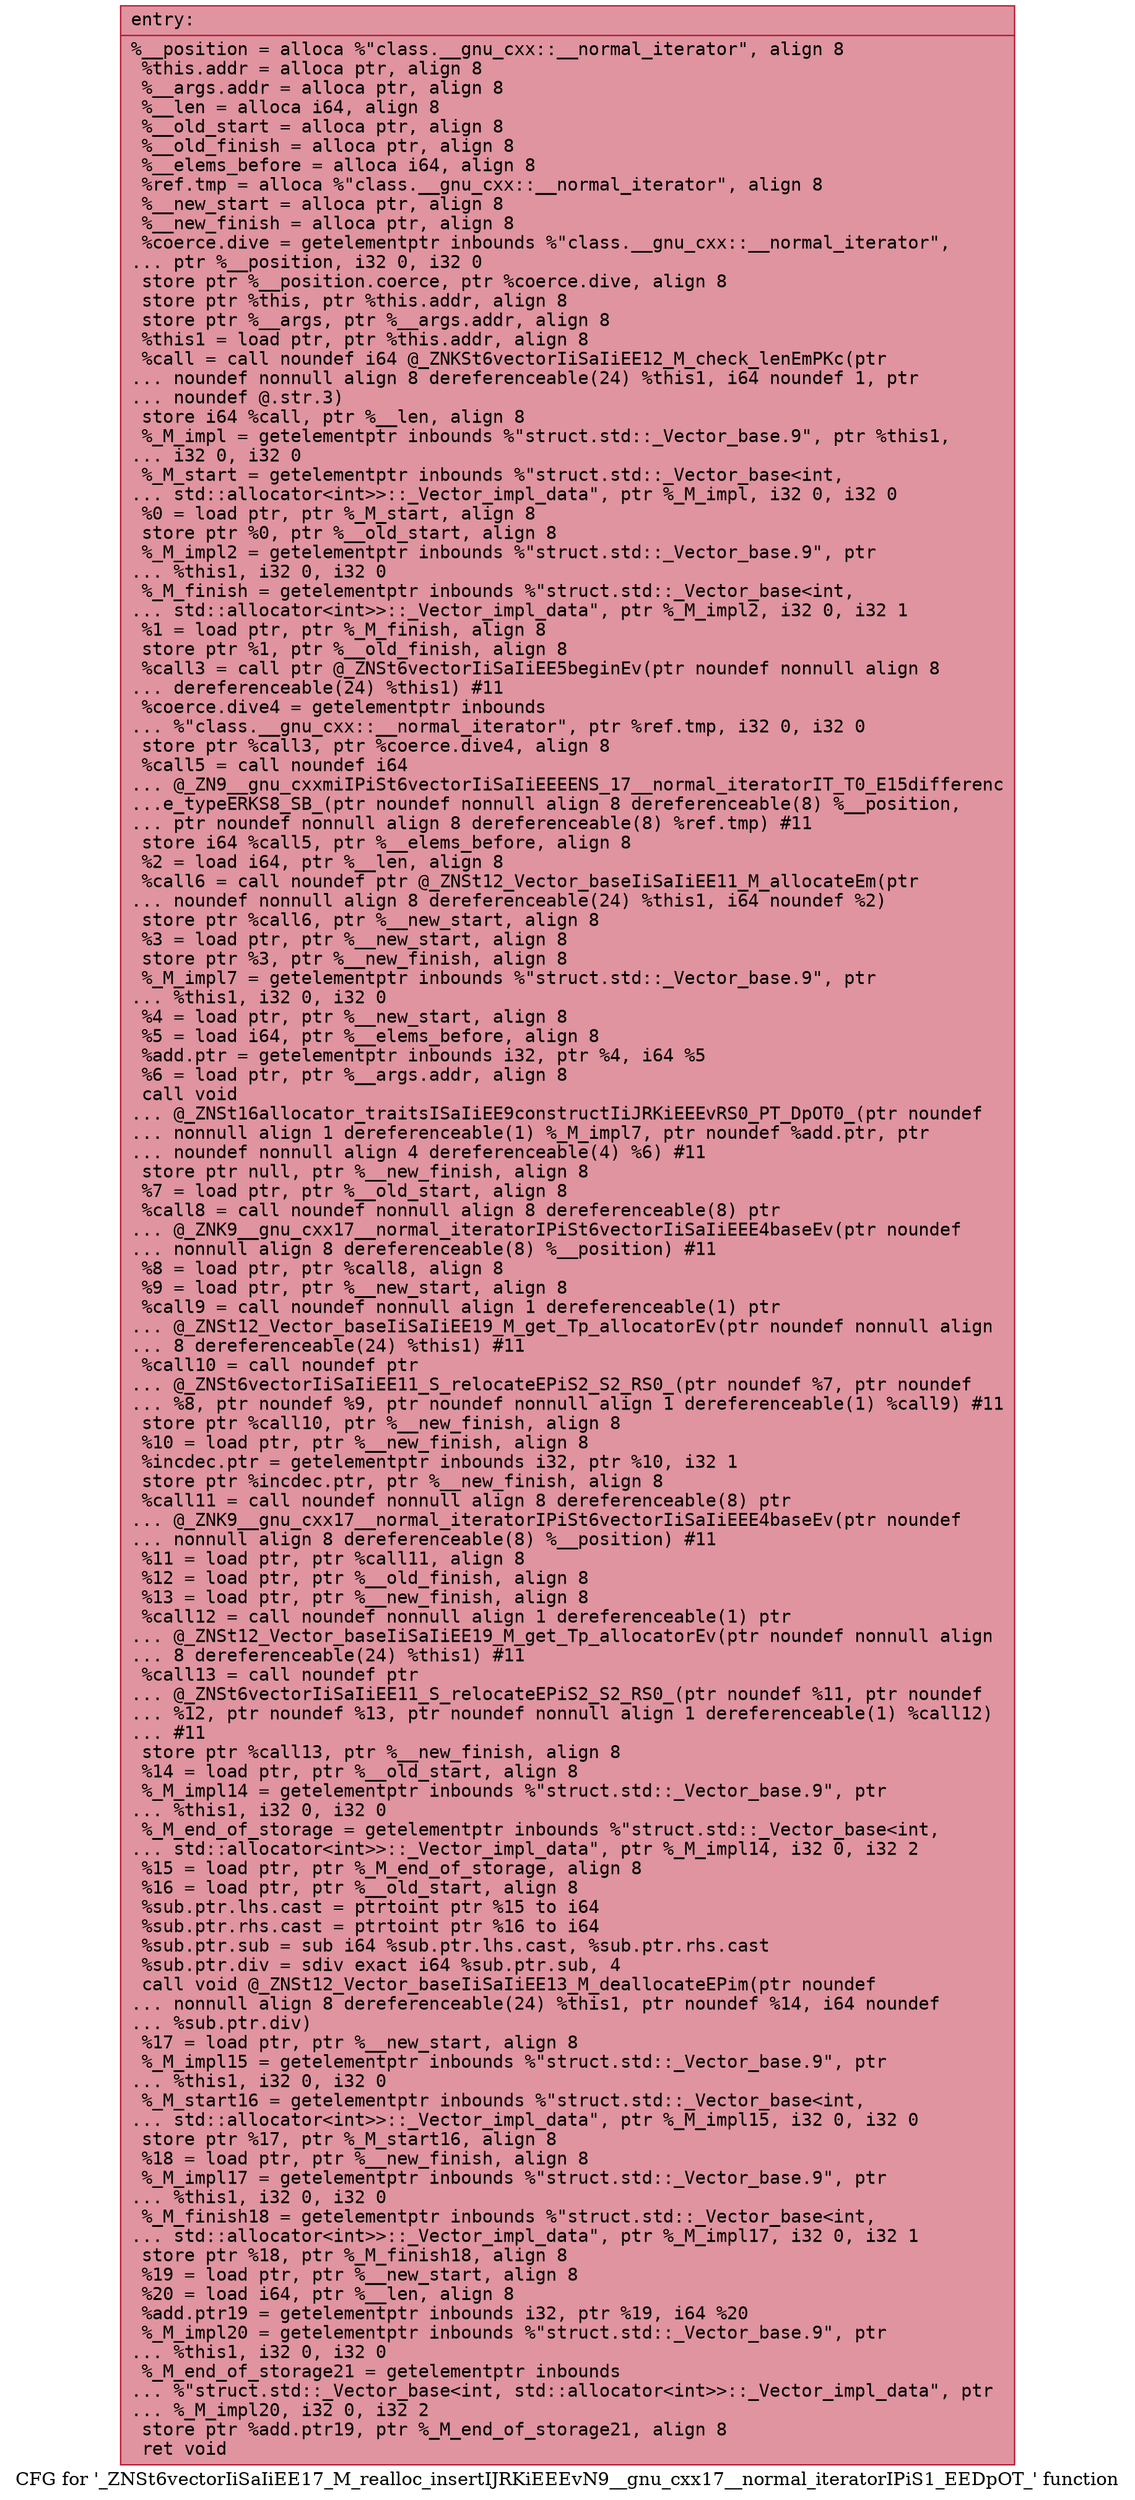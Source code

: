 digraph "CFG for '_ZNSt6vectorIiSaIiEE17_M_realloc_insertIJRKiEEEvN9__gnu_cxx17__normal_iteratorIPiS1_EEDpOT_' function" {
	label="CFG for '_ZNSt6vectorIiSaIiEE17_M_realloc_insertIJRKiEEEvN9__gnu_cxx17__normal_iteratorIPiS1_EEDpOT_' function";

	Node0x564619462a00 [shape=record,color="#b70d28ff", style=filled, fillcolor="#b70d2870" fontname="Courier",label="{entry:\l|  %__position = alloca %\"class.__gnu_cxx::__normal_iterator\", align 8\l  %this.addr = alloca ptr, align 8\l  %__args.addr = alloca ptr, align 8\l  %__len = alloca i64, align 8\l  %__old_start = alloca ptr, align 8\l  %__old_finish = alloca ptr, align 8\l  %__elems_before = alloca i64, align 8\l  %ref.tmp = alloca %\"class.__gnu_cxx::__normal_iterator\", align 8\l  %__new_start = alloca ptr, align 8\l  %__new_finish = alloca ptr, align 8\l  %coerce.dive = getelementptr inbounds %\"class.__gnu_cxx::__normal_iterator\",\l... ptr %__position, i32 0, i32 0\l  store ptr %__position.coerce, ptr %coerce.dive, align 8\l  store ptr %this, ptr %this.addr, align 8\l  store ptr %__args, ptr %__args.addr, align 8\l  %this1 = load ptr, ptr %this.addr, align 8\l  %call = call noundef i64 @_ZNKSt6vectorIiSaIiEE12_M_check_lenEmPKc(ptr\l... noundef nonnull align 8 dereferenceable(24) %this1, i64 noundef 1, ptr\l... noundef @.str.3)\l  store i64 %call, ptr %__len, align 8\l  %_M_impl = getelementptr inbounds %\"struct.std::_Vector_base.9\", ptr %this1,\l... i32 0, i32 0\l  %_M_start = getelementptr inbounds %\"struct.std::_Vector_base\<int,\l... std::allocator\<int\>\>::_Vector_impl_data\", ptr %_M_impl, i32 0, i32 0\l  %0 = load ptr, ptr %_M_start, align 8\l  store ptr %0, ptr %__old_start, align 8\l  %_M_impl2 = getelementptr inbounds %\"struct.std::_Vector_base.9\", ptr\l... %this1, i32 0, i32 0\l  %_M_finish = getelementptr inbounds %\"struct.std::_Vector_base\<int,\l... std::allocator\<int\>\>::_Vector_impl_data\", ptr %_M_impl2, i32 0, i32 1\l  %1 = load ptr, ptr %_M_finish, align 8\l  store ptr %1, ptr %__old_finish, align 8\l  %call3 = call ptr @_ZNSt6vectorIiSaIiEE5beginEv(ptr noundef nonnull align 8\l... dereferenceable(24) %this1) #11\l  %coerce.dive4 = getelementptr inbounds\l... %\"class.__gnu_cxx::__normal_iterator\", ptr %ref.tmp, i32 0, i32 0\l  store ptr %call3, ptr %coerce.dive4, align 8\l  %call5 = call noundef i64\l... @_ZN9__gnu_cxxmiIPiSt6vectorIiSaIiEEEENS_17__normal_iteratorIT_T0_E15differenc\l...e_typeERKS8_SB_(ptr noundef nonnull align 8 dereferenceable(8) %__position,\l... ptr noundef nonnull align 8 dereferenceable(8) %ref.tmp) #11\l  store i64 %call5, ptr %__elems_before, align 8\l  %2 = load i64, ptr %__len, align 8\l  %call6 = call noundef ptr @_ZNSt12_Vector_baseIiSaIiEE11_M_allocateEm(ptr\l... noundef nonnull align 8 dereferenceable(24) %this1, i64 noundef %2)\l  store ptr %call6, ptr %__new_start, align 8\l  %3 = load ptr, ptr %__new_start, align 8\l  store ptr %3, ptr %__new_finish, align 8\l  %_M_impl7 = getelementptr inbounds %\"struct.std::_Vector_base.9\", ptr\l... %this1, i32 0, i32 0\l  %4 = load ptr, ptr %__new_start, align 8\l  %5 = load i64, ptr %__elems_before, align 8\l  %add.ptr = getelementptr inbounds i32, ptr %4, i64 %5\l  %6 = load ptr, ptr %__args.addr, align 8\l  call void\l... @_ZNSt16allocator_traitsISaIiEE9constructIiJRKiEEEvRS0_PT_DpOT0_(ptr noundef\l... nonnull align 1 dereferenceable(1) %_M_impl7, ptr noundef %add.ptr, ptr\l... noundef nonnull align 4 dereferenceable(4) %6) #11\l  store ptr null, ptr %__new_finish, align 8\l  %7 = load ptr, ptr %__old_start, align 8\l  %call8 = call noundef nonnull align 8 dereferenceable(8) ptr\l... @_ZNK9__gnu_cxx17__normal_iteratorIPiSt6vectorIiSaIiEEE4baseEv(ptr noundef\l... nonnull align 8 dereferenceable(8) %__position) #11\l  %8 = load ptr, ptr %call8, align 8\l  %9 = load ptr, ptr %__new_start, align 8\l  %call9 = call noundef nonnull align 1 dereferenceable(1) ptr\l... @_ZNSt12_Vector_baseIiSaIiEE19_M_get_Tp_allocatorEv(ptr noundef nonnull align\l... 8 dereferenceable(24) %this1) #11\l  %call10 = call noundef ptr\l... @_ZNSt6vectorIiSaIiEE11_S_relocateEPiS2_S2_RS0_(ptr noundef %7, ptr noundef\l... %8, ptr noundef %9, ptr noundef nonnull align 1 dereferenceable(1) %call9) #11\l  store ptr %call10, ptr %__new_finish, align 8\l  %10 = load ptr, ptr %__new_finish, align 8\l  %incdec.ptr = getelementptr inbounds i32, ptr %10, i32 1\l  store ptr %incdec.ptr, ptr %__new_finish, align 8\l  %call11 = call noundef nonnull align 8 dereferenceable(8) ptr\l... @_ZNK9__gnu_cxx17__normal_iteratorIPiSt6vectorIiSaIiEEE4baseEv(ptr noundef\l... nonnull align 8 dereferenceable(8) %__position) #11\l  %11 = load ptr, ptr %call11, align 8\l  %12 = load ptr, ptr %__old_finish, align 8\l  %13 = load ptr, ptr %__new_finish, align 8\l  %call12 = call noundef nonnull align 1 dereferenceable(1) ptr\l... @_ZNSt12_Vector_baseIiSaIiEE19_M_get_Tp_allocatorEv(ptr noundef nonnull align\l... 8 dereferenceable(24) %this1) #11\l  %call13 = call noundef ptr\l... @_ZNSt6vectorIiSaIiEE11_S_relocateEPiS2_S2_RS0_(ptr noundef %11, ptr noundef\l... %12, ptr noundef %13, ptr noundef nonnull align 1 dereferenceable(1) %call12)\l... #11\l  store ptr %call13, ptr %__new_finish, align 8\l  %14 = load ptr, ptr %__old_start, align 8\l  %_M_impl14 = getelementptr inbounds %\"struct.std::_Vector_base.9\", ptr\l... %this1, i32 0, i32 0\l  %_M_end_of_storage = getelementptr inbounds %\"struct.std::_Vector_base\<int,\l... std::allocator\<int\>\>::_Vector_impl_data\", ptr %_M_impl14, i32 0, i32 2\l  %15 = load ptr, ptr %_M_end_of_storage, align 8\l  %16 = load ptr, ptr %__old_start, align 8\l  %sub.ptr.lhs.cast = ptrtoint ptr %15 to i64\l  %sub.ptr.rhs.cast = ptrtoint ptr %16 to i64\l  %sub.ptr.sub = sub i64 %sub.ptr.lhs.cast, %sub.ptr.rhs.cast\l  %sub.ptr.div = sdiv exact i64 %sub.ptr.sub, 4\l  call void @_ZNSt12_Vector_baseIiSaIiEE13_M_deallocateEPim(ptr noundef\l... nonnull align 8 dereferenceable(24) %this1, ptr noundef %14, i64 noundef\l... %sub.ptr.div)\l  %17 = load ptr, ptr %__new_start, align 8\l  %_M_impl15 = getelementptr inbounds %\"struct.std::_Vector_base.9\", ptr\l... %this1, i32 0, i32 0\l  %_M_start16 = getelementptr inbounds %\"struct.std::_Vector_base\<int,\l... std::allocator\<int\>\>::_Vector_impl_data\", ptr %_M_impl15, i32 0, i32 0\l  store ptr %17, ptr %_M_start16, align 8\l  %18 = load ptr, ptr %__new_finish, align 8\l  %_M_impl17 = getelementptr inbounds %\"struct.std::_Vector_base.9\", ptr\l... %this1, i32 0, i32 0\l  %_M_finish18 = getelementptr inbounds %\"struct.std::_Vector_base\<int,\l... std::allocator\<int\>\>::_Vector_impl_data\", ptr %_M_impl17, i32 0, i32 1\l  store ptr %18, ptr %_M_finish18, align 8\l  %19 = load ptr, ptr %__new_start, align 8\l  %20 = load i64, ptr %__len, align 8\l  %add.ptr19 = getelementptr inbounds i32, ptr %19, i64 %20\l  %_M_impl20 = getelementptr inbounds %\"struct.std::_Vector_base.9\", ptr\l... %this1, i32 0, i32 0\l  %_M_end_of_storage21 = getelementptr inbounds\l... %\"struct.std::_Vector_base\<int, std::allocator\<int\>\>::_Vector_impl_data\", ptr\l... %_M_impl20, i32 0, i32 2\l  store ptr %add.ptr19, ptr %_M_end_of_storage21, align 8\l  ret void\l}"];
}
